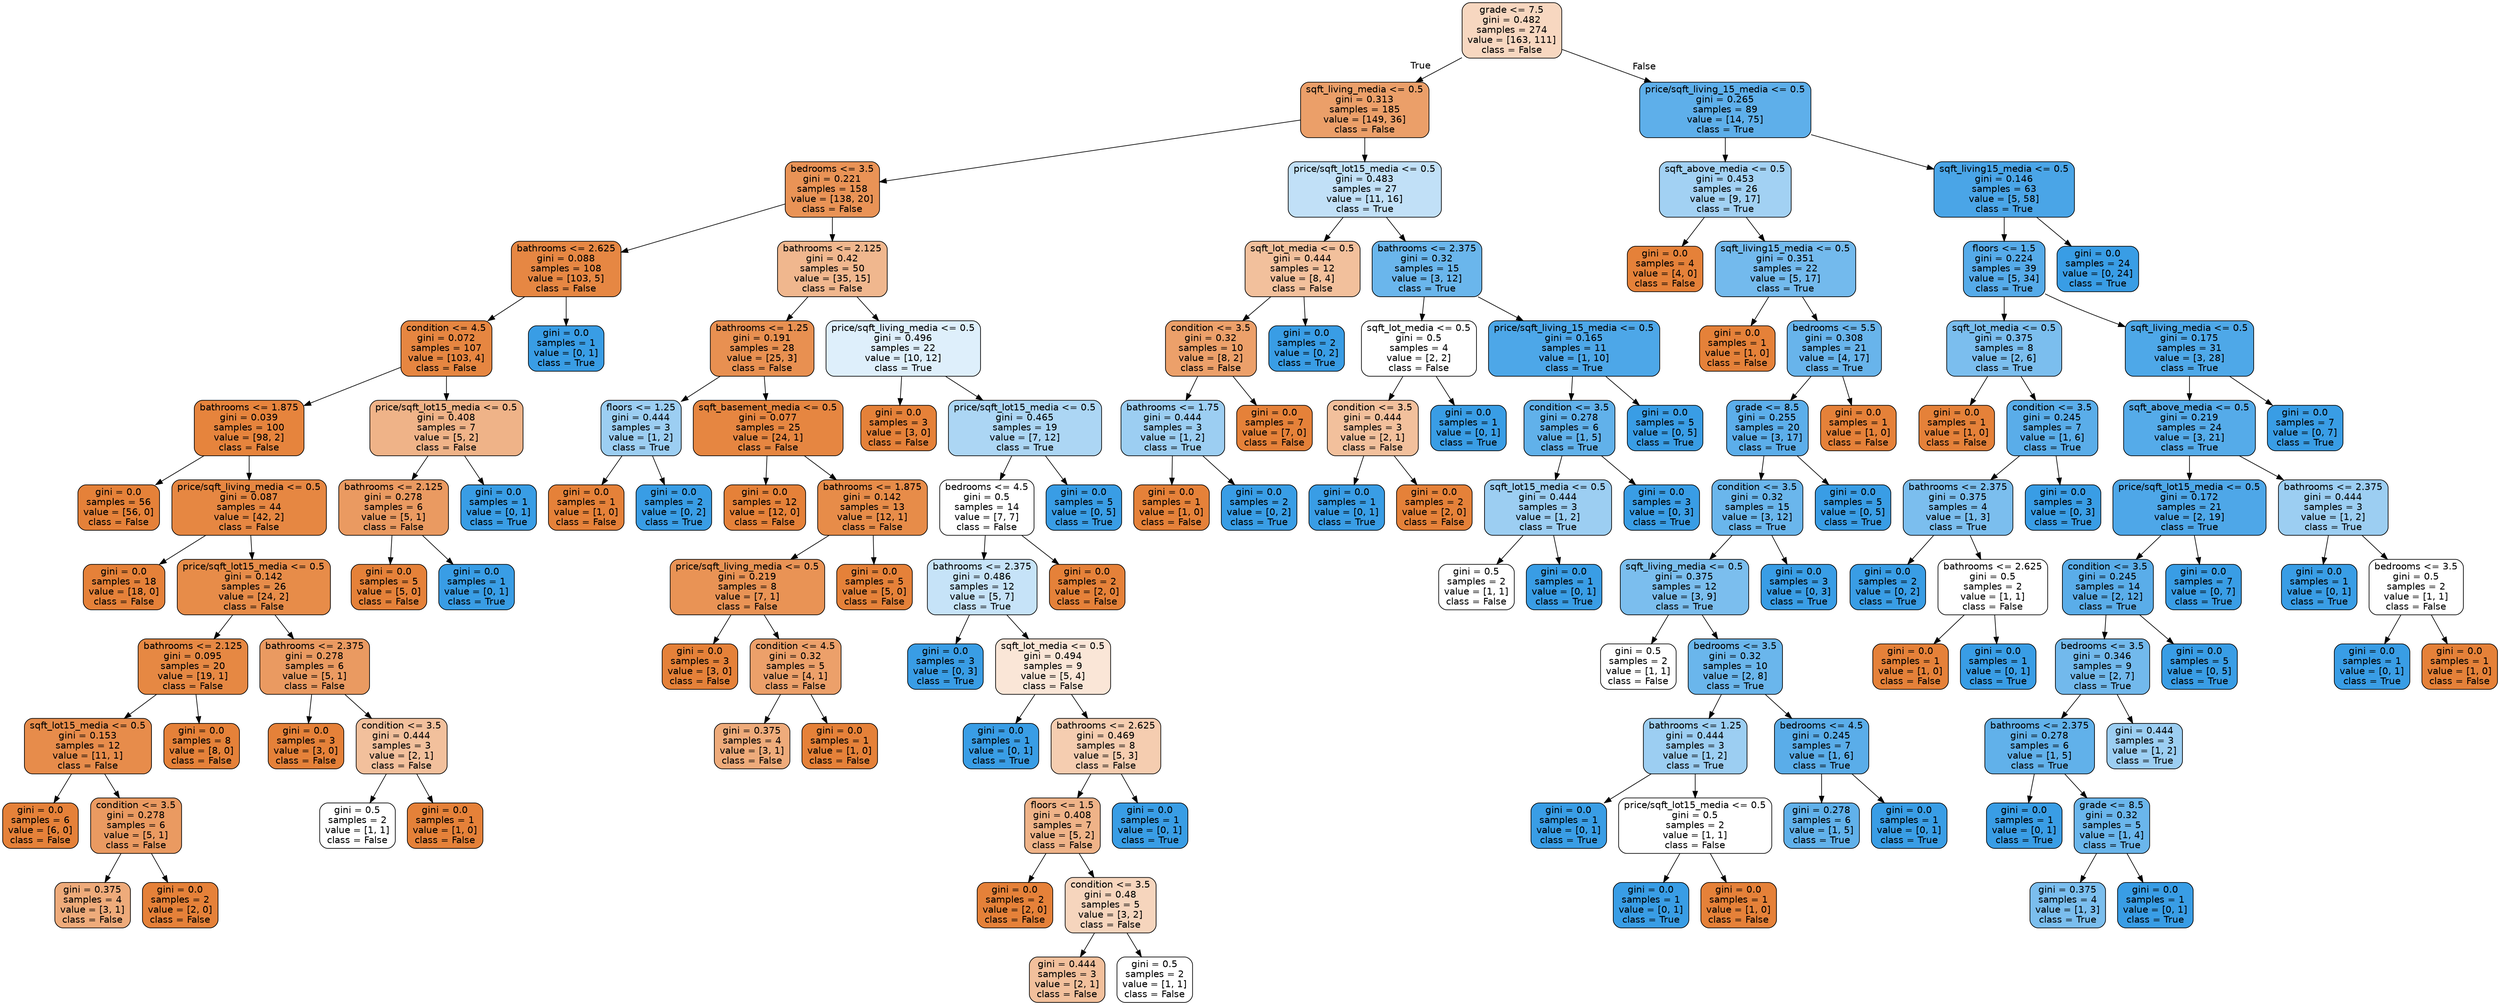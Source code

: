 digraph Tree {
node [shape=box, style="filled, rounded", color="black", fontname=helvetica] ;
edge [fontname=helvetica] ;
0 [label="grade <= 7.5\ngini = 0.482\nsamples = 274\nvalue = [163, 111]\nclass = False", fillcolor="#f7d7c0"] ;
1 [label="sqft_living_media <= 0.5\ngini = 0.313\nsamples = 185\nvalue = [149, 36]\nclass = False", fillcolor="#eb9f69"] ;
0 -> 1 [labeldistance=2.5, labelangle=45, headlabel="True"] ;
2 [label="bedrooms <= 3.5\ngini = 0.221\nsamples = 158\nvalue = [138, 20]\nclass = False", fillcolor="#e99356"] ;
1 -> 2 ;
3 [label="bathrooms <= 2.625\ngini = 0.088\nsamples = 108\nvalue = [103, 5]\nclass = False", fillcolor="#e68743"] ;
2 -> 3 ;
4 [label="condition <= 4.5\ngini = 0.072\nsamples = 107\nvalue = [103, 4]\nclass = False", fillcolor="#e68641"] ;
3 -> 4 ;
5 [label="bathrooms <= 1.875\ngini = 0.039\nsamples = 100\nvalue = [98, 2]\nclass = False", fillcolor="#e6843d"] ;
4 -> 5 ;
6 [label="gini = 0.0\nsamples = 56\nvalue = [56, 0]\nclass = False", fillcolor="#e58139"] ;
5 -> 6 ;
7 [label="price/sqft_living_media <= 0.5\ngini = 0.087\nsamples = 44\nvalue = [42, 2]\nclass = False", fillcolor="#e68742"] ;
5 -> 7 ;
8 [label="gini = 0.0\nsamples = 18\nvalue = [18, 0]\nclass = False", fillcolor="#e58139"] ;
7 -> 8 ;
9 [label="price/sqft_lot15_media <= 0.5\ngini = 0.142\nsamples = 26\nvalue = [24, 2]\nclass = False", fillcolor="#e78c49"] ;
7 -> 9 ;
10 [label="bathrooms <= 2.125\ngini = 0.095\nsamples = 20\nvalue = [19, 1]\nclass = False", fillcolor="#e68843"] ;
9 -> 10 ;
11 [label="sqft_lot15_media <= 0.5\ngini = 0.153\nsamples = 12\nvalue = [11, 1]\nclass = False", fillcolor="#e78c4b"] ;
10 -> 11 ;
12 [label="gini = 0.0\nsamples = 6\nvalue = [6, 0]\nclass = False", fillcolor="#e58139"] ;
11 -> 12 ;
13 [label="condition <= 3.5\ngini = 0.278\nsamples = 6\nvalue = [5, 1]\nclass = False", fillcolor="#ea9a61"] ;
11 -> 13 ;
14 [label="gini = 0.375\nsamples = 4\nvalue = [3, 1]\nclass = False", fillcolor="#eeab7b"] ;
13 -> 14 ;
15 [label="gini = 0.0\nsamples = 2\nvalue = [2, 0]\nclass = False", fillcolor="#e58139"] ;
13 -> 15 ;
16 [label="gini = 0.0\nsamples = 8\nvalue = [8, 0]\nclass = False", fillcolor="#e58139"] ;
10 -> 16 ;
17 [label="bathrooms <= 2.375\ngini = 0.278\nsamples = 6\nvalue = [5, 1]\nclass = False", fillcolor="#ea9a61"] ;
9 -> 17 ;
18 [label="gini = 0.0\nsamples = 3\nvalue = [3, 0]\nclass = False", fillcolor="#e58139"] ;
17 -> 18 ;
19 [label="condition <= 3.5\ngini = 0.444\nsamples = 3\nvalue = [2, 1]\nclass = False", fillcolor="#f2c09c"] ;
17 -> 19 ;
20 [label="gini = 0.5\nsamples = 2\nvalue = [1, 1]\nclass = False", fillcolor="#ffffff"] ;
19 -> 20 ;
21 [label="gini = 0.0\nsamples = 1\nvalue = [1, 0]\nclass = False", fillcolor="#e58139"] ;
19 -> 21 ;
22 [label="price/sqft_lot15_media <= 0.5\ngini = 0.408\nsamples = 7\nvalue = [5, 2]\nclass = False", fillcolor="#efb388"] ;
4 -> 22 ;
23 [label="bathrooms <= 2.125\ngini = 0.278\nsamples = 6\nvalue = [5, 1]\nclass = False", fillcolor="#ea9a61"] ;
22 -> 23 ;
24 [label="gini = 0.0\nsamples = 5\nvalue = [5, 0]\nclass = False", fillcolor="#e58139"] ;
23 -> 24 ;
25 [label="gini = 0.0\nsamples = 1\nvalue = [0, 1]\nclass = True", fillcolor="#399de5"] ;
23 -> 25 ;
26 [label="gini = 0.0\nsamples = 1\nvalue = [0, 1]\nclass = True", fillcolor="#399de5"] ;
22 -> 26 ;
27 [label="gini = 0.0\nsamples = 1\nvalue = [0, 1]\nclass = True", fillcolor="#399de5"] ;
3 -> 27 ;
28 [label="bathrooms <= 2.125\ngini = 0.42\nsamples = 50\nvalue = [35, 15]\nclass = False", fillcolor="#f0b78e"] ;
2 -> 28 ;
29 [label="bathrooms <= 1.25\ngini = 0.191\nsamples = 28\nvalue = [25, 3]\nclass = False", fillcolor="#e89051"] ;
28 -> 29 ;
30 [label="floors <= 1.25\ngini = 0.444\nsamples = 3\nvalue = [1, 2]\nclass = True", fillcolor="#9ccef2"] ;
29 -> 30 ;
31 [label="gini = 0.0\nsamples = 1\nvalue = [1, 0]\nclass = False", fillcolor="#e58139"] ;
30 -> 31 ;
32 [label="gini = 0.0\nsamples = 2\nvalue = [0, 2]\nclass = True", fillcolor="#399de5"] ;
30 -> 32 ;
33 [label="sqft_basement_media <= 0.5\ngini = 0.077\nsamples = 25\nvalue = [24, 1]\nclass = False", fillcolor="#e68641"] ;
29 -> 33 ;
34 [label="gini = 0.0\nsamples = 12\nvalue = [12, 0]\nclass = False", fillcolor="#e58139"] ;
33 -> 34 ;
35 [label="bathrooms <= 1.875\ngini = 0.142\nsamples = 13\nvalue = [12, 1]\nclass = False", fillcolor="#e78c49"] ;
33 -> 35 ;
36 [label="price/sqft_living_media <= 0.5\ngini = 0.219\nsamples = 8\nvalue = [7, 1]\nclass = False", fillcolor="#e99355"] ;
35 -> 36 ;
37 [label="gini = 0.0\nsamples = 3\nvalue = [3, 0]\nclass = False", fillcolor="#e58139"] ;
36 -> 37 ;
38 [label="condition <= 4.5\ngini = 0.32\nsamples = 5\nvalue = [4, 1]\nclass = False", fillcolor="#eca06a"] ;
36 -> 38 ;
39 [label="gini = 0.375\nsamples = 4\nvalue = [3, 1]\nclass = False", fillcolor="#eeab7b"] ;
38 -> 39 ;
40 [label="gini = 0.0\nsamples = 1\nvalue = [1, 0]\nclass = False", fillcolor="#e58139"] ;
38 -> 40 ;
41 [label="gini = 0.0\nsamples = 5\nvalue = [5, 0]\nclass = False", fillcolor="#e58139"] ;
35 -> 41 ;
42 [label="price/sqft_living_media <= 0.5\ngini = 0.496\nsamples = 22\nvalue = [10, 12]\nclass = True", fillcolor="#deeffb"] ;
28 -> 42 ;
43 [label="gini = 0.0\nsamples = 3\nvalue = [3, 0]\nclass = False", fillcolor="#e58139"] ;
42 -> 43 ;
44 [label="price/sqft_lot15_media <= 0.5\ngini = 0.465\nsamples = 19\nvalue = [7, 12]\nclass = True", fillcolor="#acd6f4"] ;
42 -> 44 ;
45 [label="bedrooms <= 4.5\ngini = 0.5\nsamples = 14\nvalue = [7, 7]\nclass = False", fillcolor="#ffffff"] ;
44 -> 45 ;
46 [label="bathrooms <= 2.375\ngini = 0.486\nsamples = 12\nvalue = [5, 7]\nclass = True", fillcolor="#c6e3f8"] ;
45 -> 46 ;
47 [label="gini = 0.0\nsamples = 3\nvalue = [0, 3]\nclass = True", fillcolor="#399de5"] ;
46 -> 47 ;
48 [label="sqft_lot_media <= 0.5\ngini = 0.494\nsamples = 9\nvalue = [5, 4]\nclass = False", fillcolor="#fae6d7"] ;
46 -> 48 ;
49 [label="gini = 0.0\nsamples = 1\nvalue = [0, 1]\nclass = True", fillcolor="#399de5"] ;
48 -> 49 ;
50 [label="bathrooms <= 2.625\ngini = 0.469\nsamples = 8\nvalue = [5, 3]\nclass = False", fillcolor="#f5cdb0"] ;
48 -> 50 ;
51 [label="floors <= 1.5\ngini = 0.408\nsamples = 7\nvalue = [5, 2]\nclass = False", fillcolor="#efb388"] ;
50 -> 51 ;
52 [label="gini = 0.0\nsamples = 2\nvalue = [2, 0]\nclass = False", fillcolor="#e58139"] ;
51 -> 52 ;
53 [label="condition <= 3.5\ngini = 0.48\nsamples = 5\nvalue = [3, 2]\nclass = False", fillcolor="#f6d5bd"] ;
51 -> 53 ;
54 [label="gini = 0.444\nsamples = 3\nvalue = [2, 1]\nclass = False", fillcolor="#f2c09c"] ;
53 -> 54 ;
55 [label="gini = 0.5\nsamples = 2\nvalue = [1, 1]\nclass = False", fillcolor="#ffffff"] ;
53 -> 55 ;
56 [label="gini = 0.0\nsamples = 1\nvalue = [0, 1]\nclass = True", fillcolor="#399de5"] ;
50 -> 56 ;
57 [label="gini = 0.0\nsamples = 2\nvalue = [2, 0]\nclass = False", fillcolor="#e58139"] ;
45 -> 57 ;
58 [label="gini = 0.0\nsamples = 5\nvalue = [0, 5]\nclass = True", fillcolor="#399de5"] ;
44 -> 58 ;
59 [label="price/sqft_lot15_media <= 0.5\ngini = 0.483\nsamples = 27\nvalue = [11, 16]\nclass = True", fillcolor="#c1e0f7"] ;
1 -> 59 ;
60 [label="sqft_lot_media <= 0.5\ngini = 0.444\nsamples = 12\nvalue = [8, 4]\nclass = False", fillcolor="#f2c09c"] ;
59 -> 60 ;
61 [label="condition <= 3.5\ngini = 0.32\nsamples = 10\nvalue = [8, 2]\nclass = False", fillcolor="#eca06a"] ;
60 -> 61 ;
62 [label="bathrooms <= 1.75\ngini = 0.444\nsamples = 3\nvalue = [1, 2]\nclass = True", fillcolor="#9ccef2"] ;
61 -> 62 ;
63 [label="gini = 0.0\nsamples = 1\nvalue = [1, 0]\nclass = False", fillcolor="#e58139"] ;
62 -> 63 ;
64 [label="gini = 0.0\nsamples = 2\nvalue = [0, 2]\nclass = True", fillcolor="#399de5"] ;
62 -> 64 ;
65 [label="gini = 0.0\nsamples = 7\nvalue = [7, 0]\nclass = False", fillcolor="#e58139"] ;
61 -> 65 ;
66 [label="gini = 0.0\nsamples = 2\nvalue = [0, 2]\nclass = True", fillcolor="#399de5"] ;
60 -> 66 ;
67 [label="bathrooms <= 2.375\ngini = 0.32\nsamples = 15\nvalue = [3, 12]\nclass = True", fillcolor="#6ab6ec"] ;
59 -> 67 ;
68 [label="sqft_lot_media <= 0.5\ngini = 0.5\nsamples = 4\nvalue = [2, 2]\nclass = False", fillcolor="#ffffff"] ;
67 -> 68 ;
69 [label="condition <= 3.5\ngini = 0.444\nsamples = 3\nvalue = [2, 1]\nclass = False", fillcolor="#f2c09c"] ;
68 -> 69 ;
70 [label="gini = 0.0\nsamples = 1\nvalue = [0, 1]\nclass = True", fillcolor="#399de5"] ;
69 -> 70 ;
71 [label="gini = 0.0\nsamples = 2\nvalue = [2, 0]\nclass = False", fillcolor="#e58139"] ;
69 -> 71 ;
72 [label="gini = 0.0\nsamples = 1\nvalue = [0, 1]\nclass = True", fillcolor="#399de5"] ;
68 -> 72 ;
73 [label="price/sqft_living_15_media <= 0.5\ngini = 0.165\nsamples = 11\nvalue = [1, 10]\nclass = True", fillcolor="#4da7e8"] ;
67 -> 73 ;
74 [label="condition <= 3.5\ngini = 0.278\nsamples = 6\nvalue = [1, 5]\nclass = True", fillcolor="#61b1ea"] ;
73 -> 74 ;
75 [label="sqft_lot15_media <= 0.5\ngini = 0.444\nsamples = 3\nvalue = [1, 2]\nclass = True", fillcolor="#9ccef2"] ;
74 -> 75 ;
76 [label="gini = 0.5\nsamples = 2\nvalue = [1, 1]\nclass = False", fillcolor="#ffffff"] ;
75 -> 76 ;
77 [label="gini = 0.0\nsamples = 1\nvalue = [0, 1]\nclass = True", fillcolor="#399de5"] ;
75 -> 77 ;
78 [label="gini = 0.0\nsamples = 3\nvalue = [0, 3]\nclass = True", fillcolor="#399de5"] ;
74 -> 78 ;
79 [label="gini = 0.0\nsamples = 5\nvalue = [0, 5]\nclass = True", fillcolor="#399de5"] ;
73 -> 79 ;
80 [label="price/sqft_living_15_media <= 0.5\ngini = 0.265\nsamples = 89\nvalue = [14, 75]\nclass = True", fillcolor="#5eafea"] ;
0 -> 80 [labeldistance=2.5, labelangle=-45, headlabel="False"] ;
81 [label="sqft_above_media <= 0.5\ngini = 0.453\nsamples = 26\nvalue = [9, 17]\nclass = True", fillcolor="#a2d1f3"] ;
80 -> 81 ;
82 [label="gini = 0.0\nsamples = 4\nvalue = [4, 0]\nclass = False", fillcolor="#e58139"] ;
81 -> 82 ;
83 [label="sqft_living15_media <= 0.5\ngini = 0.351\nsamples = 22\nvalue = [5, 17]\nclass = True", fillcolor="#73baed"] ;
81 -> 83 ;
84 [label="gini = 0.0\nsamples = 1\nvalue = [1, 0]\nclass = False", fillcolor="#e58139"] ;
83 -> 84 ;
85 [label="bedrooms <= 5.5\ngini = 0.308\nsamples = 21\nvalue = [4, 17]\nclass = True", fillcolor="#68b4eb"] ;
83 -> 85 ;
86 [label="grade <= 8.5\ngini = 0.255\nsamples = 20\nvalue = [3, 17]\nclass = True", fillcolor="#5caeea"] ;
85 -> 86 ;
87 [label="condition <= 3.5\ngini = 0.32\nsamples = 15\nvalue = [3, 12]\nclass = True", fillcolor="#6ab6ec"] ;
86 -> 87 ;
88 [label="sqft_living_media <= 0.5\ngini = 0.375\nsamples = 12\nvalue = [3, 9]\nclass = True", fillcolor="#7bbeee"] ;
87 -> 88 ;
89 [label="gini = 0.5\nsamples = 2\nvalue = [1, 1]\nclass = False", fillcolor="#ffffff"] ;
88 -> 89 ;
90 [label="bedrooms <= 3.5\ngini = 0.32\nsamples = 10\nvalue = [2, 8]\nclass = True", fillcolor="#6ab6ec"] ;
88 -> 90 ;
91 [label="bathrooms <= 1.25\ngini = 0.444\nsamples = 3\nvalue = [1, 2]\nclass = True", fillcolor="#9ccef2"] ;
90 -> 91 ;
92 [label="gini = 0.0\nsamples = 1\nvalue = [0, 1]\nclass = True", fillcolor="#399de5"] ;
91 -> 92 ;
93 [label="price/sqft_lot15_media <= 0.5\ngini = 0.5\nsamples = 2\nvalue = [1, 1]\nclass = False", fillcolor="#ffffff"] ;
91 -> 93 ;
94 [label="gini = 0.0\nsamples = 1\nvalue = [0, 1]\nclass = True", fillcolor="#399de5"] ;
93 -> 94 ;
95 [label="gini = 0.0\nsamples = 1\nvalue = [1, 0]\nclass = False", fillcolor="#e58139"] ;
93 -> 95 ;
96 [label="bedrooms <= 4.5\ngini = 0.245\nsamples = 7\nvalue = [1, 6]\nclass = True", fillcolor="#5aade9"] ;
90 -> 96 ;
97 [label="gini = 0.278\nsamples = 6\nvalue = [1, 5]\nclass = True", fillcolor="#61b1ea"] ;
96 -> 97 ;
98 [label="gini = 0.0\nsamples = 1\nvalue = [0, 1]\nclass = True", fillcolor="#399de5"] ;
96 -> 98 ;
99 [label="gini = 0.0\nsamples = 3\nvalue = [0, 3]\nclass = True", fillcolor="#399de5"] ;
87 -> 99 ;
100 [label="gini = 0.0\nsamples = 5\nvalue = [0, 5]\nclass = True", fillcolor="#399de5"] ;
86 -> 100 ;
101 [label="gini = 0.0\nsamples = 1\nvalue = [1, 0]\nclass = False", fillcolor="#e58139"] ;
85 -> 101 ;
102 [label="sqft_living15_media <= 0.5\ngini = 0.146\nsamples = 63\nvalue = [5, 58]\nclass = True", fillcolor="#4aa5e7"] ;
80 -> 102 ;
103 [label="floors <= 1.5\ngini = 0.224\nsamples = 39\nvalue = [5, 34]\nclass = True", fillcolor="#56abe9"] ;
102 -> 103 ;
104 [label="sqft_lot_media <= 0.5\ngini = 0.375\nsamples = 8\nvalue = [2, 6]\nclass = True", fillcolor="#7bbeee"] ;
103 -> 104 ;
105 [label="gini = 0.0\nsamples = 1\nvalue = [1, 0]\nclass = False", fillcolor="#e58139"] ;
104 -> 105 ;
106 [label="condition <= 3.5\ngini = 0.245\nsamples = 7\nvalue = [1, 6]\nclass = True", fillcolor="#5aade9"] ;
104 -> 106 ;
107 [label="bathrooms <= 2.375\ngini = 0.375\nsamples = 4\nvalue = [1, 3]\nclass = True", fillcolor="#7bbeee"] ;
106 -> 107 ;
108 [label="gini = 0.0\nsamples = 2\nvalue = [0, 2]\nclass = True", fillcolor="#399de5"] ;
107 -> 108 ;
109 [label="bathrooms <= 2.625\ngini = 0.5\nsamples = 2\nvalue = [1, 1]\nclass = False", fillcolor="#ffffff"] ;
107 -> 109 ;
110 [label="gini = 0.0\nsamples = 1\nvalue = [1, 0]\nclass = False", fillcolor="#e58139"] ;
109 -> 110 ;
111 [label="gini = 0.0\nsamples = 1\nvalue = [0, 1]\nclass = True", fillcolor="#399de5"] ;
109 -> 111 ;
112 [label="gini = 0.0\nsamples = 3\nvalue = [0, 3]\nclass = True", fillcolor="#399de5"] ;
106 -> 112 ;
113 [label="sqft_living_media <= 0.5\ngini = 0.175\nsamples = 31\nvalue = [3, 28]\nclass = True", fillcolor="#4ea8e8"] ;
103 -> 113 ;
114 [label="sqft_above_media <= 0.5\ngini = 0.219\nsamples = 24\nvalue = [3, 21]\nclass = True", fillcolor="#55abe9"] ;
113 -> 114 ;
115 [label="price/sqft_lot15_media <= 0.5\ngini = 0.172\nsamples = 21\nvalue = [2, 19]\nclass = True", fillcolor="#4ea7e8"] ;
114 -> 115 ;
116 [label="condition <= 3.5\ngini = 0.245\nsamples = 14\nvalue = [2, 12]\nclass = True", fillcolor="#5aade9"] ;
115 -> 116 ;
117 [label="bedrooms <= 3.5\ngini = 0.346\nsamples = 9\nvalue = [2, 7]\nclass = True", fillcolor="#72b9ec"] ;
116 -> 117 ;
118 [label="bathrooms <= 2.375\ngini = 0.278\nsamples = 6\nvalue = [1, 5]\nclass = True", fillcolor="#61b1ea"] ;
117 -> 118 ;
119 [label="gini = 0.0\nsamples = 1\nvalue = [0, 1]\nclass = True", fillcolor="#399de5"] ;
118 -> 119 ;
120 [label="grade <= 8.5\ngini = 0.32\nsamples = 5\nvalue = [1, 4]\nclass = True", fillcolor="#6ab6ec"] ;
118 -> 120 ;
121 [label="gini = 0.375\nsamples = 4\nvalue = [1, 3]\nclass = True", fillcolor="#7bbeee"] ;
120 -> 121 ;
122 [label="gini = 0.0\nsamples = 1\nvalue = [0, 1]\nclass = True", fillcolor="#399de5"] ;
120 -> 122 ;
123 [label="gini = 0.444\nsamples = 3\nvalue = [1, 2]\nclass = True", fillcolor="#9ccef2"] ;
117 -> 123 ;
124 [label="gini = 0.0\nsamples = 5\nvalue = [0, 5]\nclass = True", fillcolor="#399de5"] ;
116 -> 124 ;
125 [label="gini = 0.0\nsamples = 7\nvalue = [0, 7]\nclass = True", fillcolor="#399de5"] ;
115 -> 125 ;
126 [label="bathrooms <= 2.375\ngini = 0.444\nsamples = 3\nvalue = [1, 2]\nclass = True", fillcolor="#9ccef2"] ;
114 -> 126 ;
127 [label="gini = 0.0\nsamples = 1\nvalue = [0, 1]\nclass = True", fillcolor="#399de5"] ;
126 -> 127 ;
128 [label="bedrooms <= 3.5\ngini = 0.5\nsamples = 2\nvalue = [1, 1]\nclass = False", fillcolor="#ffffff"] ;
126 -> 128 ;
129 [label="gini = 0.0\nsamples = 1\nvalue = [0, 1]\nclass = True", fillcolor="#399de5"] ;
128 -> 129 ;
130 [label="gini = 0.0\nsamples = 1\nvalue = [1, 0]\nclass = False", fillcolor="#e58139"] ;
128 -> 130 ;
131 [label="gini = 0.0\nsamples = 7\nvalue = [0, 7]\nclass = True", fillcolor="#399de5"] ;
113 -> 131 ;
132 [label="gini = 0.0\nsamples = 24\nvalue = [0, 24]\nclass = True", fillcolor="#399de5"] ;
102 -> 132 ;
}